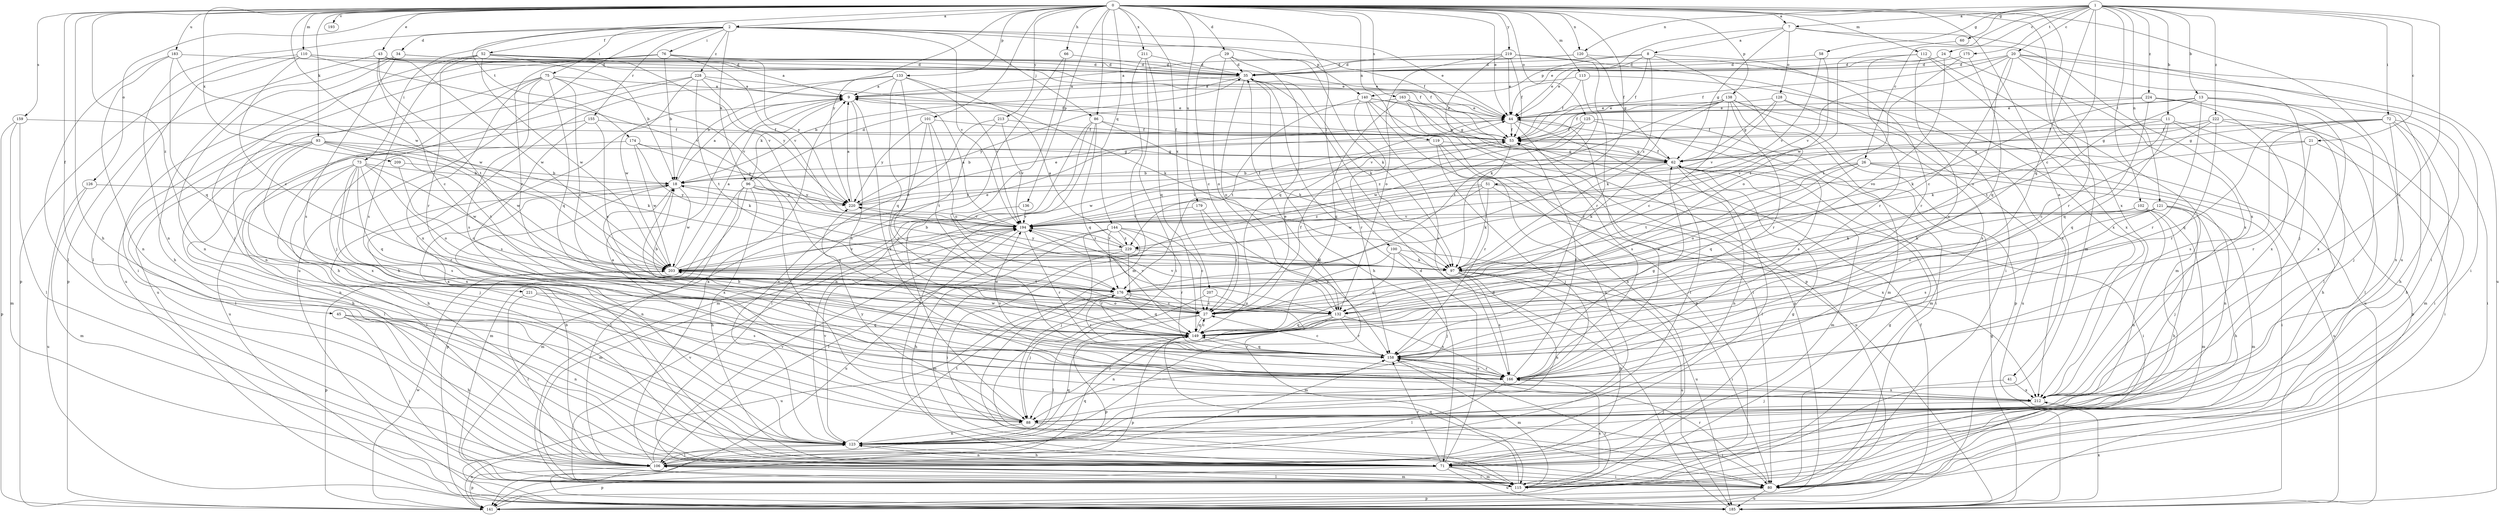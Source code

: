strict digraph  {
0;
1;
2;
7;
8;
9;
11;
13;
18;
20;
21;
24;
26;
27;
29;
34;
35;
41;
43;
44;
45;
51;
52;
53;
58;
60;
62;
66;
71;
72;
73;
75;
76;
80;
86;
88;
93;
96;
97;
100;
101;
102;
106;
110;
112;
113;
115;
119;
120;
121;
123;
125;
126;
128;
132;
133;
136;
138;
140;
141;
144;
149;
155;
158;
159;
163;
166;
174;
175;
176;
179;
183;
185;
193;
194;
203;
207;
209;
211;
212;
213;
219;
220;
221;
222;
224;
228;
229;
0 -> 2  [label=a];
0 -> 7  [label=a];
0 -> 29  [label=d];
0 -> 41  [label=e];
0 -> 43  [label=e];
0 -> 44  [label=e];
0 -> 45  [label=f];
0 -> 51  [label=f];
0 -> 66  [label=h];
0 -> 71  [label=h];
0 -> 86  [label=j];
0 -> 93  [label=k];
0 -> 100  [label=l];
0 -> 101  [label=l];
0 -> 110  [label=m];
0 -> 112  [label=m];
0 -> 113  [label=m];
0 -> 115  [label=m];
0 -> 119  [label=n];
0 -> 120  [label=n];
0 -> 125  [label=o];
0 -> 126  [label=o];
0 -> 133  [label=p];
0 -> 136  [label=p];
0 -> 138  [label=p];
0 -> 144  [label=q];
0 -> 159  [label=s];
0 -> 163  [label=s];
0 -> 174  [label=t];
0 -> 179  [label=u];
0 -> 183  [label=u];
0 -> 185  [label=u];
0 -> 193  [label=v];
0 -> 203  [label=w];
0 -> 207  [label=x];
0 -> 209  [label=x];
0 -> 211  [label=x];
0 -> 212  [label=x];
0 -> 213  [label=y];
0 -> 219  [label=y];
0 -> 220  [label=y];
0 -> 221  [label=z];
1 -> 7  [label=a];
1 -> 11  [label=b];
1 -> 13  [label=b];
1 -> 20  [label=c];
1 -> 21  [label=c];
1 -> 24  [label=c];
1 -> 26  [label=c];
1 -> 27  [label=c];
1 -> 58  [label=g];
1 -> 60  [label=g];
1 -> 72  [label=i];
1 -> 102  [label=l];
1 -> 120  [label=n];
1 -> 121  [label=n];
1 -> 149  [label=q];
1 -> 166  [label=s];
1 -> 175  [label=t];
1 -> 222  [label=z];
1 -> 224  [label=z];
2 -> 34  [label=d];
2 -> 44  [label=e];
2 -> 52  [label=f];
2 -> 53  [label=f];
2 -> 73  [label=i];
2 -> 75  [label=i];
2 -> 76  [label=i];
2 -> 86  [label=j];
2 -> 96  [label=k];
2 -> 123  [label=n];
2 -> 140  [label=p];
2 -> 155  [label=r];
2 -> 185  [label=u];
2 -> 194  [label=v];
2 -> 228  [label=z];
7 -> 8  [label=a];
7 -> 44  [label=e];
7 -> 62  [label=g];
7 -> 80  [label=i];
7 -> 128  [label=o];
7 -> 212  [label=x];
8 -> 35  [label=d];
8 -> 44  [label=e];
8 -> 53  [label=f];
8 -> 132  [label=o];
8 -> 140  [label=p];
8 -> 158  [label=r];
8 -> 229  [label=z];
9 -> 44  [label=e];
9 -> 96  [label=k];
9 -> 166  [label=s];
9 -> 212  [label=x];
11 -> 53  [label=f];
11 -> 71  [label=h];
11 -> 97  [label=k];
11 -> 141  [label=p];
11 -> 149  [label=q];
11 -> 194  [label=v];
13 -> 44  [label=e];
13 -> 71  [label=h];
13 -> 88  [label=j];
13 -> 97  [label=k];
13 -> 158  [label=r];
13 -> 176  [label=t];
13 -> 212  [label=x];
18 -> 9  [label=a];
18 -> 106  [label=l];
18 -> 123  [label=n];
18 -> 203  [label=w];
18 -> 212  [label=x];
18 -> 220  [label=y];
20 -> 27  [label=c];
20 -> 35  [label=d];
20 -> 53  [label=f];
20 -> 80  [label=i];
20 -> 88  [label=j];
20 -> 132  [label=o];
20 -> 158  [label=r];
20 -> 185  [label=u];
20 -> 194  [label=v];
21 -> 62  [label=g];
21 -> 80  [label=i];
21 -> 158  [label=r];
21 -> 194  [label=v];
24 -> 35  [label=d];
24 -> 44  [label=e];
24 -> 132  [label=o];
24 -> 212  [label=x];
26 -> 18  [label=b];
26 -> 80  [label=i];
26 -> 123  [label=n];
26 -> 132  [label=o];
26 -> 149  [label=q];
26 -> 176  [label=t];
26 -> 185  [label=u];
27 -> 44  [label=e];
27 -> 53  [label=f];
27 -> 106  [label=l];
27 -> 141  [label=p];
27 -> 149  [label=q];
27 -> 194  [label=v];
29 -> 27  [label=c];
29 -> 35  [label=d];
29 -> 97  [label=k];
29 -> 132  [label=o];
29 -> 149  [label=q];
34 -> 35  [label=d];
34 -> 44  [label=e];
34 -> 71  [label=h];
34 -> 123  [label=n];
34 -> 166  [label=s];
35 -> 9  [label=a];
35 -> 18  [label=b];
35 -> 71  [label=h];
35 -> 97  [label=k];
35 -> 132  [label=o];
41 -> 88  [label=j];
41 -> 212  [label=x];
43 -> 9  [label=a];
43 -> 27  [label=c];
43 -> 35  [label=d];
43 -> 53  [label=f];
43 -> 141  [label=p];
43 -> 176  [label=t];
43 -> 203  [label=w];
44 -> 53  [label=f];
44 -> 80  [label=i];
44 -> 106  [label=l];
44 -> 166  [label=s];
45 -> 71  [label=h];
45 -> 80  [label=i];
45 -> 123  [label=n];
45 -> 149  [label=q];
51 -> 80  [label=i];
51 -> 97  [label=k];
51 -> 203  [label=w];
51 -> 212  [label=x];
51 -> 220  [label=y];
51 -> 229  [label=z];
52 -> 18  [label=b];
52 -> 35  [label=d];
52 -> 44  [label=e];
52 -> 88  [label=j];
52 -> 158  [label=r];
52 -> 166  [label=s];
52 -> 194  [label=v];
52 -> 203  [label=w];
53 -> 62  [label=g];
53 -> 158  [label=r];
53 -> 203  [label=w];
58 -> 35  [label=d];
58 -> 176  [label=t];
58 -> 194  [label=v];
60 -> 203  [label=w];
62 -> 18  [label=b];
62 -> 53  [label=f];
62 -> 97  [label=k];
62 -> 106  [label=l];
62 -> 115  [label=m];
62 -> 123  [label=n];
62 -> 194  [label=v];
66 -> 35  [label=d];
66 -> 88  [label=j];
66 -> 176  [label=t];
71 -> 9  [label=a];
71 -> 35  [label=d];
71 -> 62  [label=g];
71 -> 80  [label=i];
71 -> 115  [label=m];
71 -> 123  [label=n];
71 -> 141  [label=p];
71 -> 158  [label=r];
71 -> 185  [label=u];
72 -> 53  [label=f];
72 -> 62  [label=g];
72 -> 71  [label=h];
72 -> 80  [label=i];
72 -> 115  [label=m];
72 -> 149  [label=q];
72 -> 166  [label=s];
72 -> 212  [label=x];
73 -> 18  [label=b];
73 -> 88  [label=j];
73 -> 106  [label=l];
73 -> 132  [label=o];
73 -> 149  [label=q];
73 -> 158  [label=r];
73 -> 166  [label=s];
73 -> 203  [label=w];
73 -> 212  [label=x];
75 -> 9  [label=a];
75 -> 27  [label=c];
75 -> 71  [label=h];
75 -> 149  [label=q];
75 -> 166  [label=s];
75 -> 185  [label=u];
75 -> 194  [label=v];
75 -> 212  [label=x];
76 -> 18  [label=b];
76 -> 27  [label=c];
76 -> 35  [label=d];
76 -> 80  [label=i];
76 -> 185  [label=u];
76 -> 194  [label=v];
76 -> 220  [label=y];
80 -> 62  [label=g];
80 -> 141  [label=p];
80 -> 158  [label=r];
80 -> 185  [label=u];
86 -> 53  [label=f];
86 -> 80  [label=i];
86 -> 97  [label=k];
86 -> 115  [label=m];
86 -> 123  [label=n];
86 -> 149  [label=q];
88 -> 9  [label=a];
88 -> 80  [label=i];
88 -> 123  [label=n];
88 -> 220  [label=y];
93 -> 62  [label=g];
93 -> 71  [label=h];
93 -> 97  [label=k];
93 -> 106  [label=l];
93 -> 123  [label=n];
93 -> 176  [label=t];
93 -> 203  [label=w];
93 -> 212  [label=x];
96 -> 35  [label=d];
96 -> 71  [label=h];
96 -> 88  [label=j];
96 -> 106  [label=l];
96 -> 115  [label=m];
96 -> 141  [label=p];
96 -> 149  [label=q];
96 -> 220  [label=y];
97 -> 18  [label=b];
97 -> 71  [label=h];
97 -> 80  [label=i];
97 -> 123  [label=n];
97 -> 166  [label=s];
97 -> 185  [label=u];
97 -> 220  [label=y];
100 -> 27  [label=c];
100 -> 88  [label=j];
100 -> 97  [label=k];
100 -> 149  [label=q];
100 -> 185  [label=u];
101 -> 53  [label=f];
101 -> 132  [label=o];
101 -> 158  [label=r];
101 -> 176  [label=t];
101 -> 220  [label=y];
102 -> 71  [label=h];
102 -> 97  [label=k];
102 -> 115  [label=m];
102 -> 123  [label=n];
102 -> 194  [label=v];
106 -> 9  [label=a];
106 -> 18  [label=b];
106 -> 80  [label=i];
106 -> 115  [label=m];
106 -> 141  [label=p];
106 -> 149  [label=q];
106 -> 158  [label=r];
106 -> 194  [label=v];
110 -> 27  [label=c];
110 -> 35  [label=d];
110 -> 53  [label=f];
110 -> 106  [label=l];
110 -> 141  [label=p];
110 -> 194  [label=v];
112 -> 35  [label=d];
112 -> 115  [label=m];
112 -> 158  [label=r];
112 -> 166  [label=s];
112 -> 212  [label=x];
113 -> 9  [label=a];
113 -> 53  [label=f];
113 -> 97  [label=k];
113 -> 212  [label=x];
115 -> 106  [label=l];
115 -> 149  [label=q];
115 -> 166  [label=s];
115 -> 194  [label=v];
119 -> 18  [label=b];
119 -> 62  [label=g];
119 -> 88  [label=j];
119 -> 123  [label=n];
119 -> 185  [label=u];
120 -> 9  [label=a];
120 -> 35  [label=d];
120 -> 62  [label=g];
120 -> 212  [label=x];
121 -> 71  [label=h];
121 -> 88  [label=j];
121 -> 97  [label=k];
121 -> 115  [label=m];
121 -> 132  [label=o];
121 -> 166  [label=s];
121 -> 194  [label=v];
123 -> 35  [label=d];
123 -> 71  [label=h];
123 -> 106  [label=l];
123 -> 149  [label=q];
123 -> 176  [label=t];
123 -> 194  [label=v];
125 -> 53  [label=f];
125 -> 115  [label=m];
125 -> 166  [label=s];
125 -> 203  [label=w];
125 -> 229  [label=z];
126 -> 115  [label=m];
126 -> 185  [label=u];
126 -> 220  [label=y];
128 -> 44  [label=e];
128 -> 62  [label=g];
128 -> 166  [label=s];
128 -> 185  [label=u];
128 -> 194  [label=v];
132 -> 18  [label=b];
132 -> 88  [label=j];
132 -> 123  [label=n];
132 -> 149  [label=q];
132 -> 158  [label=r];
132 -> 166  [label=s];
132 -> 194  [label=v];
133 -> 9  [label=a];
133 -> 18  [label=b];
133 -> 27  [label=c];
133 -> 71  [label=h];
133 -> 97  [label=k];
133 -> 149  [label=q];
133 -> 194  [label=v];
136 -> 115  [label=m];
136 -> 194  [label=v];
138 -> 27  [label=c];
138 -> 44  [label=e];
138 -> 97  [label=k];
138 -> 115  [label=m];
138 -> 141  [label=p];
138 -> 158  [label=r];
138 -> 176  [label=t];
138 -> 185  [label=u];
138 -> 194  [label=v];
140 -> 44  [label=e];
140 -> 62  [label=g];
140 -> 71  [label=h];
140 -> 141  [label=p];
140 -> 158  [label=r];
140 -> 166  [label=s];
140 -> 176  [label=t];
141 -> 53  [label=f];
141 -> 123  [label=n];
141 -> 158  [label=r];
141 -> 203  [label=w];
144 -> 27  [label=c];
144 -> 71  [label=h];
144 -> 80  [label=i];
144 -> 88  [label=j];
144 -> 106  [label=l];
144 -> 158  [label=r];
144 -> 176  [label=t];
144 -> 229  [label=z];
149 -> 27  [label=c];
149 -> 141  [label=p];
149 -> 158  [label=r];
149 -> 203  [label=w];
155 -> 27  [label=c];
155 -> 53  [label=f];
155 -> 166  [label=s];
155 -> 185  [label=u];
158 -> 27  [label=c];
158 -> 115  [label=m];
158 -> 149  [label=q];
158 -> 166  [label=s];
159 -> 53  [label=f];
159 -> 106  [label=l];
159 -> 115  [label=m];
159 -> 141  [label=p];
163 -> 44  [label=e];
163 -> 62  [label=g];
163 -> 80  [label=i];
163 -> 141  [label=p];
163 -> 149  [label=q];
163 -> 220  [label=y];
166 -> 18  [label=b];
166 -> 44  [label=e];
166 -> 53  [label=f];
166 -> 62  [label=g];
166 -> 106  [label=l];
166 -> 158  [label=r];
166 -> 194  [label=v];
166 -> 212  [label=x];
174 -> 62  [label=g];
174 -> 71  [label=h];
174 -> 97  [label=k];
174 -> 203  [label=w];
174 -> 220  [label=y];
175 -> 35  [label=d];
175 -> 149  [label=q];
175 -> 176  [label=t];
176 -> 27  [label=c];
176 -> 132  [label=o];
176 -> 149  [label=q];
176 -> 158  [label=r];
176 -> 185  [label=u];
176 -> 203  [label=w];
179 -> 27  [label=c];
179 -> 158  [label=r];
179 -> 194  [label=v];
183 -> 35  [label=d];
183 -> 106  [label=l];
183 -> 123  [label=n];
183 -> 149  [label=q];
183 -> 203  [label=w];
185 -> 35  [label=d];
185 -> 62  [label=g];
185 -> 212  [label=x];
194 -> 9  [label=a];
194 -> 115  [label=m];
194 -> 158  [label=r];
194 -> 185  [label=u];
194 -> 229  [label=z];
203 -> 9  [label=a];
203 -> 44  [label=e];
203 -> 141  [label=p];
203 -> 176  [label=t];
203 -> 194  [label=v];
207 -> 27  [label=c];
207 -> 88  [label=j];
207 -> 115  [label=m];
209 -> 18  [label=b];
209 -> 132  [label=o];
211 -> 35  [label=d];
211 -> 80  [label=i];
211 -> 115  [label=m];
211 -> 149  [label=q];
212 -> 88  [label=j];
213 -> 53  [label=f];
213 -> 80  [label=i];
213 -> 123  [label=n];
213 -> 194  [label=v];
219 -> 35  [label=d];
219 -> 44  [label=e];
219 -> 53  [label=f];
219 -> 80  [label=i];
219 -> 132  [label=o];
219 -> 141  [label=p];
219 -> 158  [label=r];
220 -> 9  [label=a];
220 -> 44  [label=e];
220 -> 53  [label=f];
220 -> 194  [label=v];
221 -> 106  [label=l];
221 -> 132  [label=o];
221 -> 166  [label=s];
222 -> 27  [label=c];
222 -> 53  [label=f];
222 -> 62  [label=g];
222 -> 80  [label=i];
222 -> 106  [label=l];
222 -> 158  [label=r];
224 -> 44  [label=e];
224 -> 53  [label=f];
224 -> 106  [label=l];
224 -> 149  [label=q];
224 -> 212  [label=x];
228 -> 9  [label=a];
228 -> 53  [label=f];
228 -> 88  [label=j];
228 -> 123  [label=n];
228 -> 176  [label=t];
228 -> 203  [label=w];
228 -> 220  [label=y];
229 -> 9  [label=a];
229 -> 97  [label=k];
229 -> 115  [label=m];
229 -> 158  [label=r];
229 -> 194  [label=v];
229 -> 203  [label=w];
}
